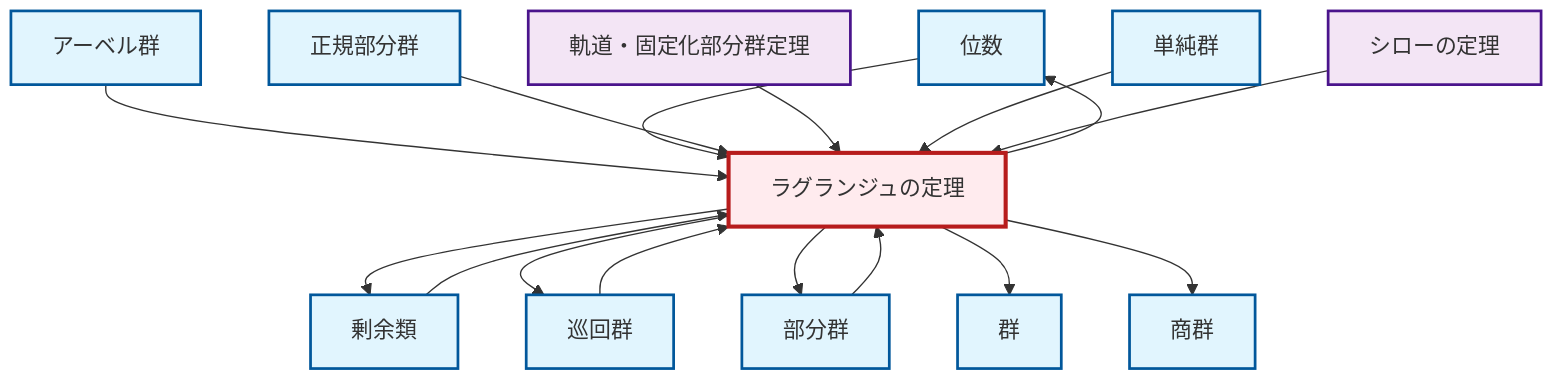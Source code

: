 graph TD
    classDef definition fill:#e1f5fe,stroke:#01579b,stroke-width:2px
    classDef theorem fill:#f3e5f5,stroke:#4a148c,stroke-width:2px
    classDef axiom fill:#fff3e0,stroke:#e65100,stroke-width:2px
    classDef example fill:#e8f5e9,stroke:#1b5e20,stroke-width:2px
    classDef current fill:#ffebee,stroke:#b71c1c,stroke-width:3px
    def-order["位数"]:::definition
    thm-sylow["シローの定理"]:::theorem
    def-coset["剰余類"]:::definition
    def-quotient-group["商群"]:::definition
    thm-orbit-stabilizer["軌道・固定化部分群定理"]:::theorem
    def-subgroup["部分群"]:::definition
    def-abelian-group["アーベル群"]:::definition
    def-simple-group["単純群"]:::definition
    def-group["群"]:::definition
    thm-lagrange["ラグランジュの定理"]:::theorem
    def-cyclic-group["巡回群"]:::definition
    def-normal-subgroup["正規部分群"]:::definition
    thm-lagrange --> def-coset
    def-coset --> thm-lagrange
    def-abelian-group --> thm-lagrange
    def-order --> thm-lagrange
    thm-lagrange --> def-cyclic-group
    def-normal-subgroup --> thm-lagrange
    thm-orbit-stabilizer --> thm-lagrange
    def-simple-group --> thm-lagrange
    thm-lagrange --> def-subgroup
    def-cyclic-group --> thm-lagrange
    def-subgroup --> thm-lagrange
    thm-lagrange --> def-group
    thm-lagrange --> def-order
    thm-lagrange --> def-quotient-group
    thm-sylow --> thm-lagrange
    class thm-lagrange current